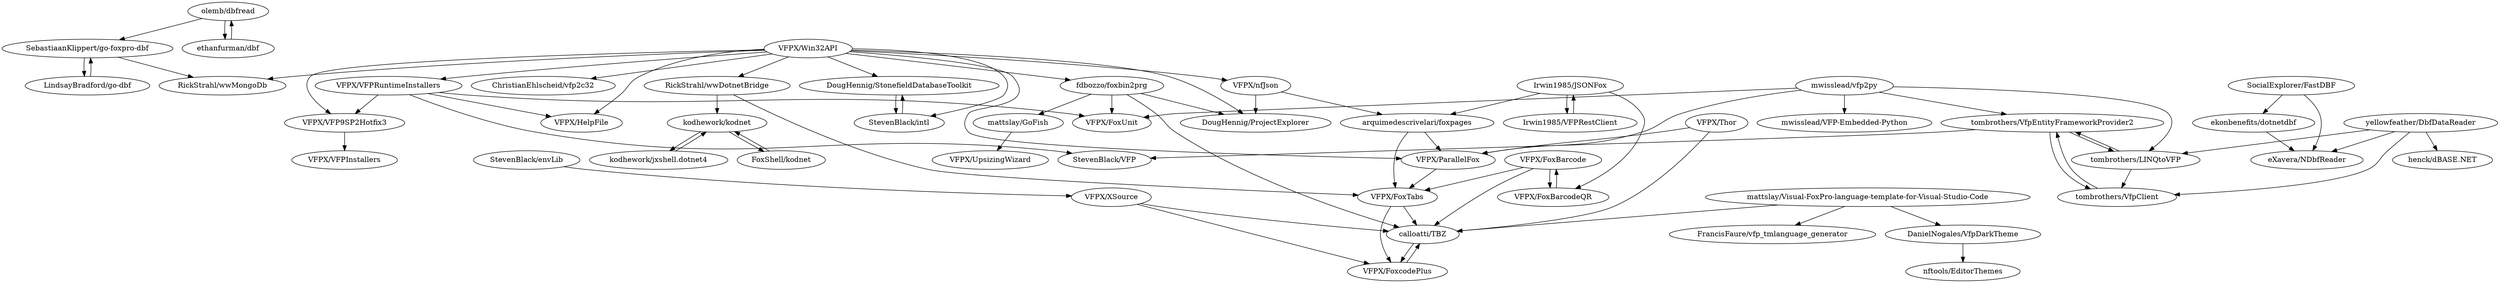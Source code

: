 digraph G {
"olemb/dbfread" -> "ethanfurman/dbf"
"olemb/dbfread" -> "SebastiaanKlippert/go-foxpro-dbf"
"VFPX/Win32API" -> "fdbozzo/foxbin2prg"
"VFPX/Win32API" -> "DougHennig/ProjectExplorer"
"VFPX/Win32API" -> "VFPX/nfJson"
"VFPX/Win32API" -> "VFPX/ParallelFox"
"VFPX/Win32API" -> "DougHennig/StonefieldDatabaseToolkit"
"VFPX/Win32API" -> "RickStrahl/wwDotnetBridge"
"VFPX/Win32API" -> "ChristianEhlscheid/vfp2c32"
"VFPX/Win32API" -> "VFPX/VFPRuntimeInstallers"
"VFPX/Win32API" -> "VFPX/VFP9SP2Hotfix3"
"VFPX/Win32API" -> "RickStrahl/wwMongoDb"
"VFPX/Win32API" -> "StevenBlack/intl"
"VFPX/Win32API" -> "VFPX/HelpFile"
"SocialExplorer/FastDBF" -> "ekonbenefits/dotnetdbf"
"SocialExplorer/FastDBF" -> "eXavera/NDbfReader"
"arquimedescrivelari/foxpages" -> "VFPX/FoxTabs"
"arquimedescrivelari/foxpages" -> "VFPX/ParallelFox"
"DanielNogales/VfpDarkTheme" -> "nftools/EditorThemes"
"Irwin1985/JSONFox" -> "Irwin1985/VFPRestClient"
"Irwin1985/JSONFox" -> "VFPX/FoxBarcodeQR"
"Irwin1985/JSONFox" -> "arquimedescrivelari/foxpages"
"Irwin1985/VFPRestClient" -> "Irwin1985/JSONFox"
"kodhework/kodnet" -> "kodhework/jxshell.dotnet4"
"kodhework/kodnet" -> "FoxShell/kodnet"
"kodhework/jxshell.dotnet4" -> "kodhework/kodnet"
"StevenBlack/intl" -> "DougHennig/StonefieldDatabaseToolkit"
"ethanfurman/dbf" -> "olemb/dbfread"
"tombrothers/VfpEntityFrameworkProvider2" -> "tombrothers/VfpClient"
"tombrothers/VfpEntityFrameworkProvider2" -> "tombrothers/LINQtoVFP"
"tombrothers/VfpEntityFrameworkProvider2" -> "StevenBlack/VFP"
"DougHennig/StonefieldDatabaseToolkit" -> "StevenBlack/intl"
"tombrothers/LINQtoVFP" -> "tombrothers/VfpEntityFrameworkProvider2"
"tombrothers/LINQtoVFP" -> "tombrothers/VfpClient"
"FoxShell/kodnet" -> "kodhework/kodnet"
"tombrothers/VfpClient" -> "tombrothers/VfpEntityFrameworkProvider2"
"fdbozzo/foxbin2prg" -> "DougHennig/ProjectExplorer"
"fdbozzo/foxbin2prg" -> "mattslay/GoFish"
"fdbozzo/foxbin2prg" -> "calloatti/TBZ"
"fdbozzo/foxbin2prg" -> "VFPX/FoxUnit"
"StevenBlack/envLib" -> "VFPX/XSource"
"LindsayBradford/go-dbf" -> "SebastiaanKlippert/go-foxpro-dbf"
"mattslay/Visual-FoxPro-language-template-for-Visual-Studio-Code" -> "calloatti/TBZ"
"mattslay/Visual-FoxPro-language-template-for-Visual-Studio-Code" -> "FrancisFaure/vfp_tmlanguage_generator"
"mattslay/Visual-FoxPro-language-template-for-Visual-Studio-Code" -> "DanielNogales/VfpDarkTheme"
"SebastiaanKlippert/go-foxpro-dbf" -> "LindsayBradford/go-dbf"
"SebastiaanKlippert/go-foxpro-dbf" -> "RickStrahl/wwMongoDb"
"RickStrahl/wwDotnetBridge" -> "VFPX/FoxTabs"
"RickStrahl/wwDotnetBridge" -> "kodhework/kodnet"
"yellowfeather/DbfDataReader" -> "eXavera/NDbfReader"
"yellowfeather/DbfDataReader" -> "tombrothers/LINQtoVFP"
"yellowfeather/DbfDataReader" -> "henck/dBASE.NET"
"yellowfeather/DbfDataReader" -> "tombrothers/VfpClient"
"mwisslead/vfp2py" -> "mwisslead/VFP-Embedded-Python"
"mwisslead/vfp2py" -> "VFPX/ParallelFox"
"mwisslead/vfp2py" -> "tombrothers/VfpEntityFrameworkProvider2"
"mwisslead/vfp2py" -> "VFPX/FoxUnit"
"mwisslead/vfp2py" -> "tombrothers/LINQtoVFP"
"mattslay/GoFish" -> "VFPX/UpsizingWizard"
"VFPX/FoxBarcode" -> "VFPX/FoxBarcodeQR"
"VFPX/FoxBarcode" -> "VFPX/FoxTabs"
"VFPX/FoxBarcode" -> "calloatti/TBZ"
"VFPX/FoxBarcodeQR" -> "VFPX/FoxBarcode"
"VFPX/ParallelFox" -> "VFPX/FoxTabs"
"VFPX/FoxTabs" -> "VFPX/FoxcodePlus"
"VFPX/FoxTabs" -> "calloatti/TBZ"
"VFPX/XSource" -> "VFPX/FoxcodePlus"
"VFPX/XSource" -> "calloatti/TBZ"
"VFPX/FoxcodePlus" -> "calloatti/TBZ"
"ekonbenefits/dotnetdbf" -> "eXavera/NDbfReader"
"VFPX/nfJson" -> "arquimedescrivelari/foxpages"
"VFPX/nfJson" -> "DougHennig/ProjectExplorer"
"VFPX/VFPRuntimeInstallers" -> "VFPX/HelpFile"
"VFPX/VFPRuntimeInstallers" -> "VFPX/VFP9SP2Hotfix3"
"VFPX/VFPRuntimeInstallers" -> "StevenBlack/VFP"
"VFPX/VFPRuntimeInstallers" -> "VFPX/FoxUnit"
"VFPX/VFP9SP2Hotfix3" -> "VFPX/VFPInstallers"
"VFPX/Thor" -> "VFPX/ParallelFox"
"VFPX/Thor" -> "calloatti/TBZ"
"calloatti/TBZ" -> "VFPX/FoxcodePlus"
"olemb/dbfread" ["l"="3.618,44.375"]
"ethanfurman/dbf" ["l"="3.606,44.392"]
"SebastiaanKlippert/go-foxpro-dbf" ["l"="3.631,44.344"]
"VFPX/Win32API" ["l"="3.676,44.265"]
"fdbozzo/foxbin2prg" ["l"="3.649,44.238"]
"DougHennig/ProjectExplorer" ["l"="3.668,44.25"]
"VFPX/nfJson" ["l"="3.688,44.245"]
"VFPX/ParallelFox" ["l"="3.665,44.235"]
"DougHennig/StonefieldDatabaseToolkit" ["l"="3.705,44.276"]
"RickStrahl/wwDotnetBridge" ["l"="3.709,44.242"]
"ChristianEhlscheid/vfp2c32" ["l"="3.705,44.264"]
"VFPX/VFPRuntimeInstallers" ["l"="3.647,44.273"]
"VFPX/VFP9SP2Hotfix3" ["l"="3.669,44.288"]
"RickStrahl/wwMongoDb" ["l"="3.652,44.308"]
"StevenBlack/intl" ["l"="3.693,44.283"]
"VFPX/HelpFile" ["l"="3.664,44.277"]
"SocialExplorer/FastDBF" ["l"="3.587,44.315"]
"ekonbenefits/dotnetdbf" ["l"="3.564,44.319"]
"eXavera/NDbfReader" ["l"="3.564,44.301"]
"arquimedescrivelari/foxpages" ["l"="3.696,44.224"]
"VFPX/FoxTabs" ["l"="3.682,44.218"]
"DanielNogales/VfpDarkTheme" ["l"="3.648,44.159"]
"nftools/EditorThemes" ["l"="3.641,44.145"]
"Irwin1985/JSONFox" ["l"="3.722,44.206"]
"Irwin1985/VFPRestClient" ["l"="3.74,44.199"]
"VFPX/FoxBarcodeQR" ["l"="3.708,44.193"]
"kodhework/kodnet" ["l"="3.743,44.242"]
"kodhework/jxshell.dotnet4" ["l"="3.757,44.234"]
"FoxShell/kodnet" ["l"="3.76,44.248"]
"tombrothers/VfpEntityFrameworkProvider2" ["l"="3.597,44.265"]
"tombrothers/VfpClient" ["l"="3.579,44.271"]
"tombrothers/LINQtoVFP" ["l"="3.581,44.26"]
"StevenBlack/VFP" ["l"="3.62,44.273"]
"mattslay/GoFish" ["l"="3.625,44.223"]
"calloatti/TBZ" ["l"="3.662,44.206"]
"VFPX/FoxUnit" ["l"="3.635,44.255"]
"StevenBlack/envLib" ["l"="3.634,44.185"]
"VFPX/XSource" ["l"="3.652,44.194"]
"LindsayBradford/go-dbf" ["l"="3.607,44.35"]
"mattslay/Visual-FoxPro-language-template-for-Visual-Studio-Code" ["l"="3.658,44.177"]
"FrancisFaure/vfp_tmlanguage_generator" ["l"="3.668,44.163"]
"yellowfeather/DbfDataReader" ["l"="3.554,44.278"]
"henck/dBASE.NET" ["l"="3.525,44.278"]
"mwisslead/vfp2py" ["l"="3.614,44.248"]
"mwisslead/VFP-Embedded-Python" ["l"="3.593,44.238"]
"VFPX/UpsizingWizard" ["l"="3.608,44.213"]
"VFPX/FoxBarcode" ["l"="3.689,44.201"]
"VFPX/FoxcodePlus" ["l"="3.672,44.2"]
"VFPX/VFPInstallers" ["l"="3.682,44.304"]
"VFPX/Thor" ["l"="3.654,44.217"]
}